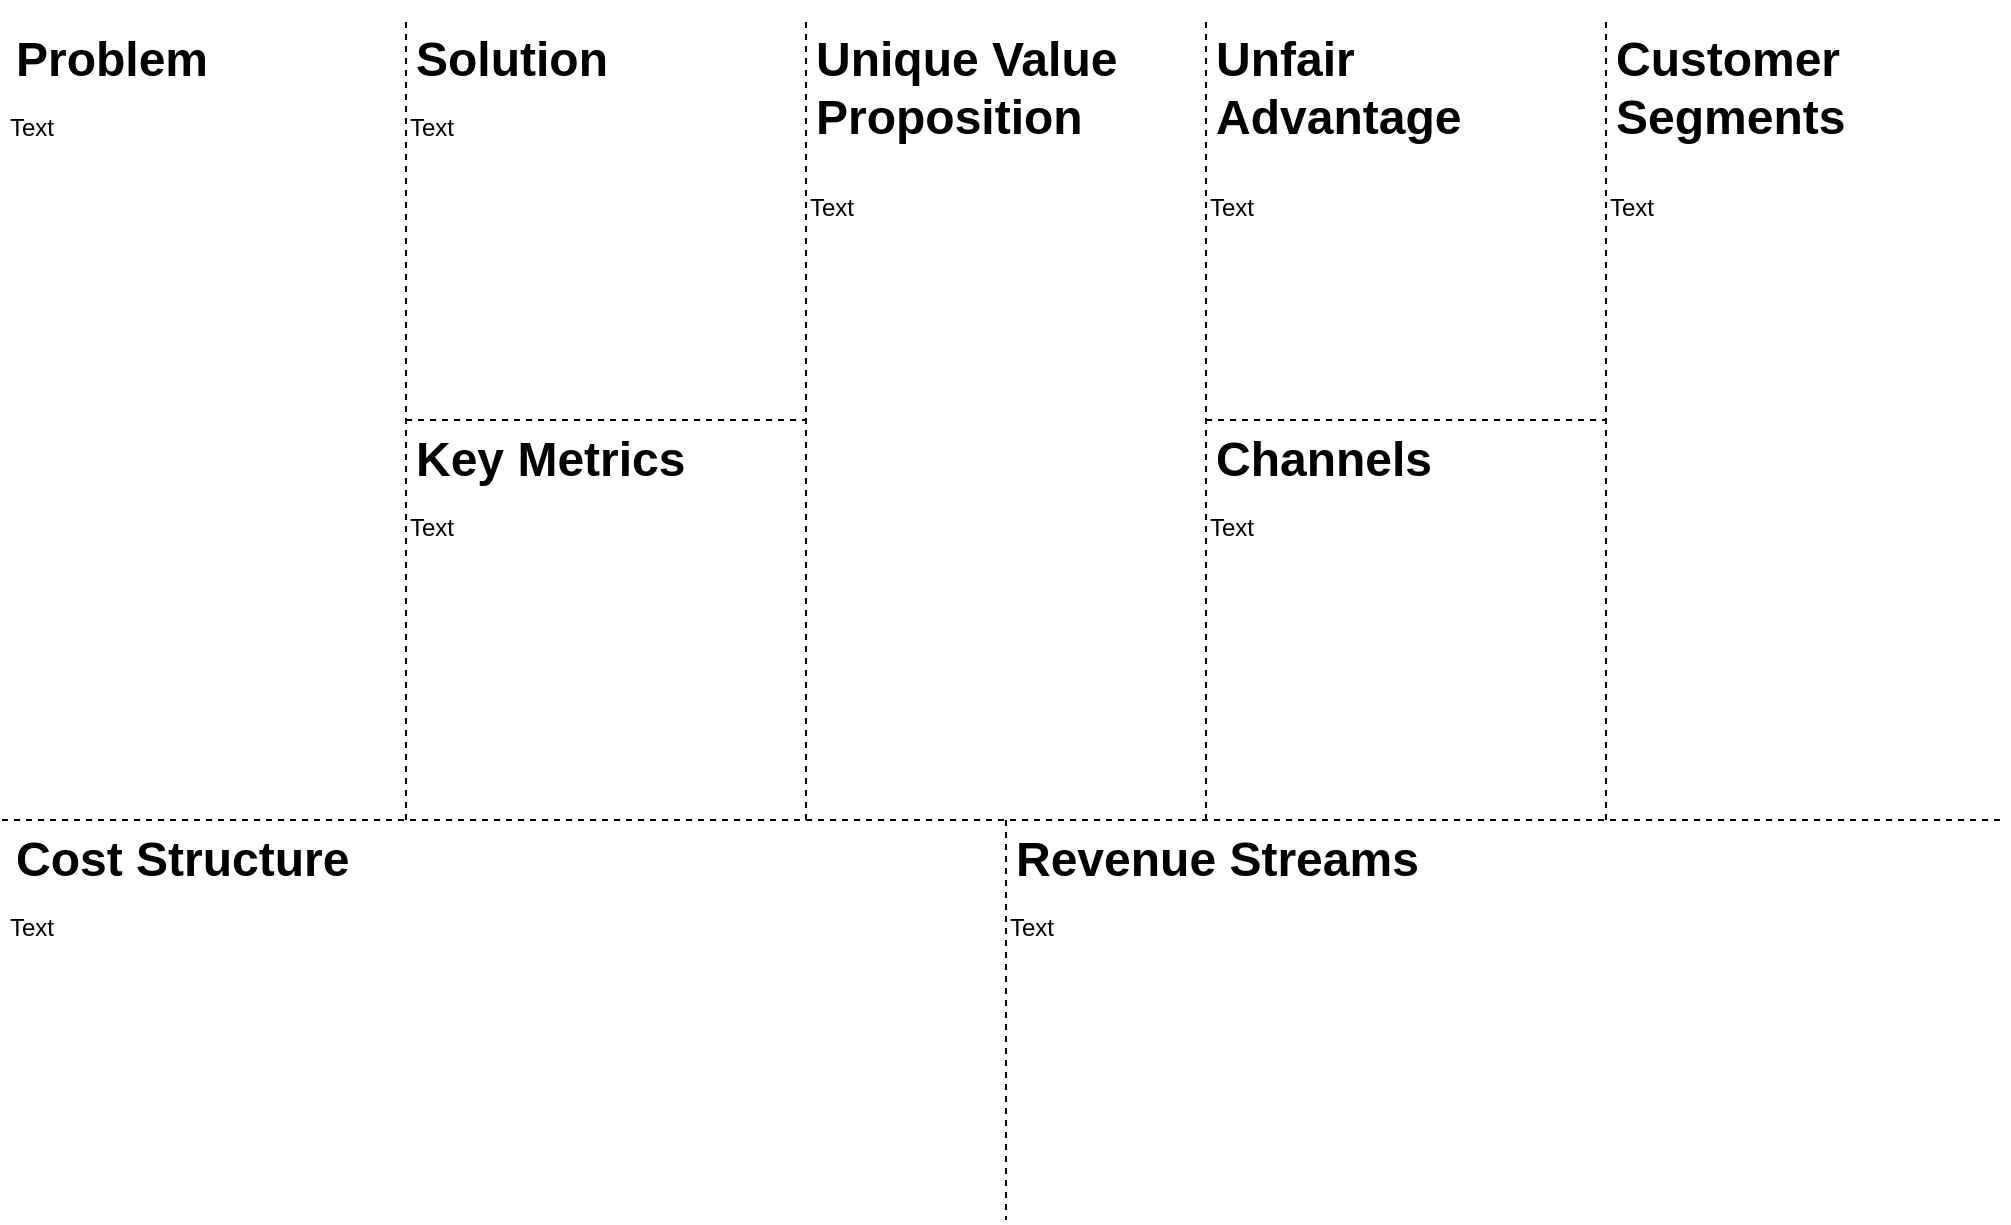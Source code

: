 <mxfile version="13.6.10" type="github">
  <diagram id="iaoooixoxxCEOx443CpO" name="Page-1">
    <mxGraphModel dx="2422" dy="1382" grid="1" gridSize="10" guides="1" tooltips="1" connect="1" arrows="1" fold="1" page="1" pageScale="1" pageWidth="1000" pageHeight="600" math="0" shadow="0">
      <root>
        <mxCell id="0" />
        <mxCell id="1" parent="0" />
        <mxCell id="SP7x9r9ef0aJPyyGnClM-1" value="" style="endArrow=none;dashed=1;html=1;" parent="1" edge="1">
          <mxGeometry width="50" height="50" relative="1" as="geometry">
            <mxPoint x="-2" y="400" as="sourcePoint" />
            <mxPoint x="1000" y="400" as="targetPoint" />
          </mxGeometry>
        </mxCell>
        <mxCell id="SP7x9r9ef0aJPyyGnClM-2" value="" style="endArrow=none;dashed=1;html=1;" parent="1" edge="1">
          <mxGeometry width="50" height="50" relative="1" as="geometry">
            <mxPoint x="200" y="400" as="sourcePoint" />
            <mxPoint x="200" as="targetPoint" />
          </mxGeometry>
        </mxCell>
        <mxCell id="SP7x9r9ef0aJPyyGnClM-3" value="" style="endArrow=none;dashed=1;html=1;" parent="1" edge="1">
          <mxGeometry width="50" height="50" relative="1" as="geometry">
            <mxPoint x="400" y="400.0" as="sourcePoint" />
            <mxPoint x="400" as="targetPoint" />
          </mxGeometry>
        </mxCell>
        <mxCell id="SP7x9r9ef0aJPyyGnClM-4" value="" style="endArrow=none;dashed=1;html=1;" parent="1" edge="1">
          <mxGeometry width="50" height="50" relative="1" as="geometry">
            <mxPoint x="600" y="400.0" as="sourcePoint" />
            <mxPoint x="600" as="targetPoint" />
          </mxGeometry>
        </mxCell>
        <mxCell id="SP7x9r9ef0aJPyyGnClM-5" value="" style="endArrow=none;dashed=1;html=1;" parent="1" edge="1">
          <mxGeometry width="50" height="50" relative="1" as="geometry">
            <mxPoint x="800" y="400.0" as="sourcePoint" />
            <mxPoint x="800" as="targetPoint" />
          </mxGeometry>
        </mxCell>
        <mxCell id="SP7x9r9ef0aJPyyGnClM-6" value="" style="endArrow=none;dashed=1;html=1;" parent="1" edge="1">
          <mxGeometry width="50" height="50" relative="1" as="geometry">
            <mxPoint x="200" y="200" as="sourcePoint" />
            <mxPoint x="400" y="200" as="targetPoint" />
          </mxGeometry>
        </mxCell>
        <mxCell id="SP7x9r9ef0aJPyyGnClM-7" value="" style="endArrow=none;dashed=1;html=1;" parent="1" edge="1">
          <mxGeometry width="50" height="50" relative="1" as="geometry">
            <mxPoint x="600" y="200" as="sourcePoint" />
            <mxPoint x="800" y="200" as="targetPoint" />
          </mxGeometry>
        </mxCell>
        <mxCell id="D81WwKKhae5LkLpXEdqi-2" value="&lt;h1&gt;Problem&lt;/h1&gt;" style="text;html=1;strokeColor=none;fillColor=none;spacing=5;spacingTop=-20;whiteSpace=wrap;overflow=hidden;rounded=0;" parent="1" vertex="1">
          <mxGeometry width="200" height="40" as="geometry" />
        </mxCell>
        <mxCell id="D81WwKKhae5LkLpXEdqi-3" value="&lt;h1&gt;Solution&lt;br&gt;&lt;/h1&gt;" style="text;html=1;strokeColor=none;fillColor=none;spacing=5;spacingTop=-20;whiteSpace=wrap;overflow=hidden;rounded=0;" parent="1" vertex="1">
          <mxGeometry x="200" width="200" height="40" as="geometry" />
        </mxCell>
        <mxCell id="D81WwKKhae5LkLpXEdqi-4" value="&lt;h1&gt;Unique Value Proposition&lt;br&gt;&lt;/h1&gt;" style="text;html=1;strokeColor=none;fillColor=none;spacing=5;spacingTop=-20;whiteSpace=wrap;overflow=hidden;rounded=0;" parent="1" vertex="1">
          <mxGeometry x="400" width="200" height="70" as="geometry" />
        </mxCell>
        <mxCell id="D81WwKKhae5LkLpXEdqi-5" value="&lt;h1&gt;Unfair Advantage&lt;br&gt;&lt;/h1&gt;" style="text;html=1;strokeColor=none;fillColor=none;spacing=5;spacingTop=-20;whiteSpace=wrap;overflow=hidden;rounded=0;" parent="1" vertex="1">
          <mxGeometry x="600" width="200" height="70" as="geometry" />
        </mxCell>
        <mxCell id="D81WwKKhae5LkLpXEdqi-6" value="&lt;h1&gt;Key Metrics&lt;br&gt;&lt;/h1&gt;" style="text;html=1;strokeColor=none;fillColor=none;spacing=5;spacingTop=-20;whiteSpace=wrap;overflow=hidden;rounded=0;" parent="1" vertex="1">
          <mxGeometry x="200" y="200" width="200" height="40" as="geometry" />
        </mxCell>
        <mxCell id="D81WwKKhae5LkLpXEdqi-7" value="&lt;h1&gt;Channels&lt;br&gt;&lt;/h1&gt;" style="text;html=1;strokeColor=none;fillColor=none;spacing=5;spacingTop=-20;whiteSpace=wrap;overflow=hidden;rounded=0;" parent="1" vertex="1">
          <mxGeometry x="600" y="200" width="200" height="40" as="geometry" />
        </mxCell>
        <mxCell id="D81WwKKhae5LkLpXEdqi-8" value="&lt;h1&gt;Customer Segments&lt;br&gt;&lt;/h1&gt;" style="text;html=1;strokeColor=none;fillColor=none;spacing=5;spacingTop=-20;whiteSpace=wrap;overflow=hidden;rounded=0;" parent="1" vertex="1">
          <mxGeometry x="800" width="200" height="70" as="geometry" />
        </mxCell>
        <mxCell id="D81WwKKhae5LkLpXEdqi-9" value="" style="endArrow=none;dashed=1;html=1;" parent="1" edge="1">
          <mxGeometry width="50" height="50" relative="1" as="geometry">
            <mxPoint x="500" y="400" as="sourcePoint" />
            <mxPoint x="500" y="600" as="targetPoint" />
          </mxGeometry>
        </mxCell>
        <mxCell id="D81WwKKhae5LkLpXEdqi-10" value="&lt;h1&gt;Cost Structure&lt;br&gt;&lt;/h1&gt;" style="text;html=1;strokeColor=none;fillColor=none;spacing=5;spacingTop=-20;whiteSpace=wrap;overflow=hidden;rounded=0;" parent="1" vertex="1">
          <mxGeometry y="400" width="200" height="40" as="geometry" />
        </mxCell>
        <mxCell id="D81WwKKhae5LkLpXEdqi-11" value="&lt;h1&gt;Revenue Streams&lt;br&gt;&lt;/h1&gt;" style="text;html=1;strokeColor=none;fillColor=none;spacing=5;spacingTop=-20;whiteSpace=wrap;overflow=hidden;rounded=0;" parent="1" vertex="1">
          <mxGeometry x="500" y="400" width="260" height="40" as="geometry" />
        </mxCell>
        <mxCell id="D81WwKKhae5LkLpXEdqi-14" value="&lt;div&gt;Text&lt;/div&gt;" style="text;html=1;strokeColor=none;fillColor=none;align=left;verticalAlign=top;whiteSpace=wrap;rounded=0;labelPosition=center;verticalLabelPosition=middle;" parent="1" vertex="1">
          <mxGeometry y="40" width="200" height="360" as="geometry" />
        </mxCell>
        <mxCell id="D81WwKKhae5LkLpXEdqi-16" value="Text" style="text;html=1;strokeColor=none;fillColor=none;align=left;verticalAlign=top;whiteSpace=wrap;rounded=0;labelPosition=center;verticalLabelPosition=middle;" parent="1" vertex="1">
          <mxGeometry x="800" y="80" width="200" height="320" as="geometry" />
        </mxCell>
        <mxCell id="D81WwKKhae5LkLpXEdqi-17" value="Text" style="text;html=1;strokeColor=none;fillColor=none;align=left;verticalAlign=top;whiteSpace=wrap;rounded=0;labelPosition=center;verticalLabelPosition=middle;" parent="1" vertex="1">
          <mxGeometry x="400" y="80" width="200" height="320" as="geometry" />
        </mxCell>
        <mxCell id="D81WwKKhae5LkLpXEdqi-18" value="Text" style="text;html=1;strokeColor=none;fillColor=none;align=left;verticalAlign=top;whiteSpace=wrap;rounded=0;labelPosition=center;verticalLabelPosition=middle;" parent="1" vertex="1">
          <mxGeometry x="200" y="240" width="200" height="160" as="geometry" />
        </mxCell>
        <mxCell id="D81WwKKhae5LkLpXEdqi-19" value="Text" style="text;html=1;strokeColor=none;fillColor=none;align=left;verticalAlign=top;whiteSpace=wrap;rounded=0;labelPosition=center;verticalLabelPosition=middle;" parent="1" vertex="1">
          <mxGeometry x="200" y="40" width="200" height="160" as="geometry" />
        </mxCell>
        <mxCell id="D81WwKKhae5LkLpXEdqi-20" value="Text" style="text;html=1;strokeColor=none;fillColor=none;align=left;verticalAlign=top;whiteSpace=wrap;rounded=0;labelPosition=center;verticalLabelPosition=middle;" parent="1" vertex="1">
          <mxGeometry x="600" y="240" width="200" height="160" as="geometry" />
        </mxCell>
        <mxCell id="D81WwKKhae5LkLpXEdqi-21" value="Text" style="text;html=1;strokeColor=none;fillColor=none;align=left;verticalAlign=top;whiteSpace=wrap;rounded=0;labelPosition=center;verticalLabelPosition=middle;" parent="1" vertex="1">
          <mxGeometry x="600" y="80" width="200" height="120" as="geometry" />
        </mxCell>
        <mxCell id="D81WwKKhae5LkLpXEdqi-22" value="Text" style="text;html=1;strokeColor=none;fillColor=none;align=left;verticalAlign=top;whiteSpace=wrap;rounded=0;labelPosition=center;verticalLabelPosition=middle;" parent="1" vertex="1">
          <mxGeometry y="440" width="500" height="160" as="geometry" />
        </mxCell>
        <mxCell id="D81WwKKhae5LkLpXEdqi-23" value="Text" style="text;html=1;strokeColor=none;fillColor=none;align=left;verticalAlign=top;whiteSpace=wrap;rounded=0;labelPosition=center;verticalLabelPosition=middle;" parent="1" vertex="1">
          <mxGeometry x="500" y="440" width="500" height="160" as="geometry" />
        </mxCell>
      </root>
    </mxGraphModel>
  </diagram>
</mxfile>
